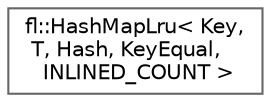 digraph "Graphical Class Hierarchy"
{
 // INTERACTIVE_SVG=YES
 // LATEX_PDF_SIZE
  bgcolor="transparent";
  edge [fontname=Helvetica,fontsize=10,labelfontname=Helvetica,labelfontsize=10];
  node [fontname=Helvetica,fontsize=10,shape=box,height=0.2,width=0.4];
  rankdir="LR";
  Node0 [id="Node000000",label="fl::HashMapLru\< Key,\l T, Hash, KeyEqual,\l INLINED_COUNT \>",height=0.2,width=0.4,color="grey40", fillcolor="white", style="filled",URL="$d1/df3/classfl_1_1_hash_map_lru.html",tooltip=" "];
}
